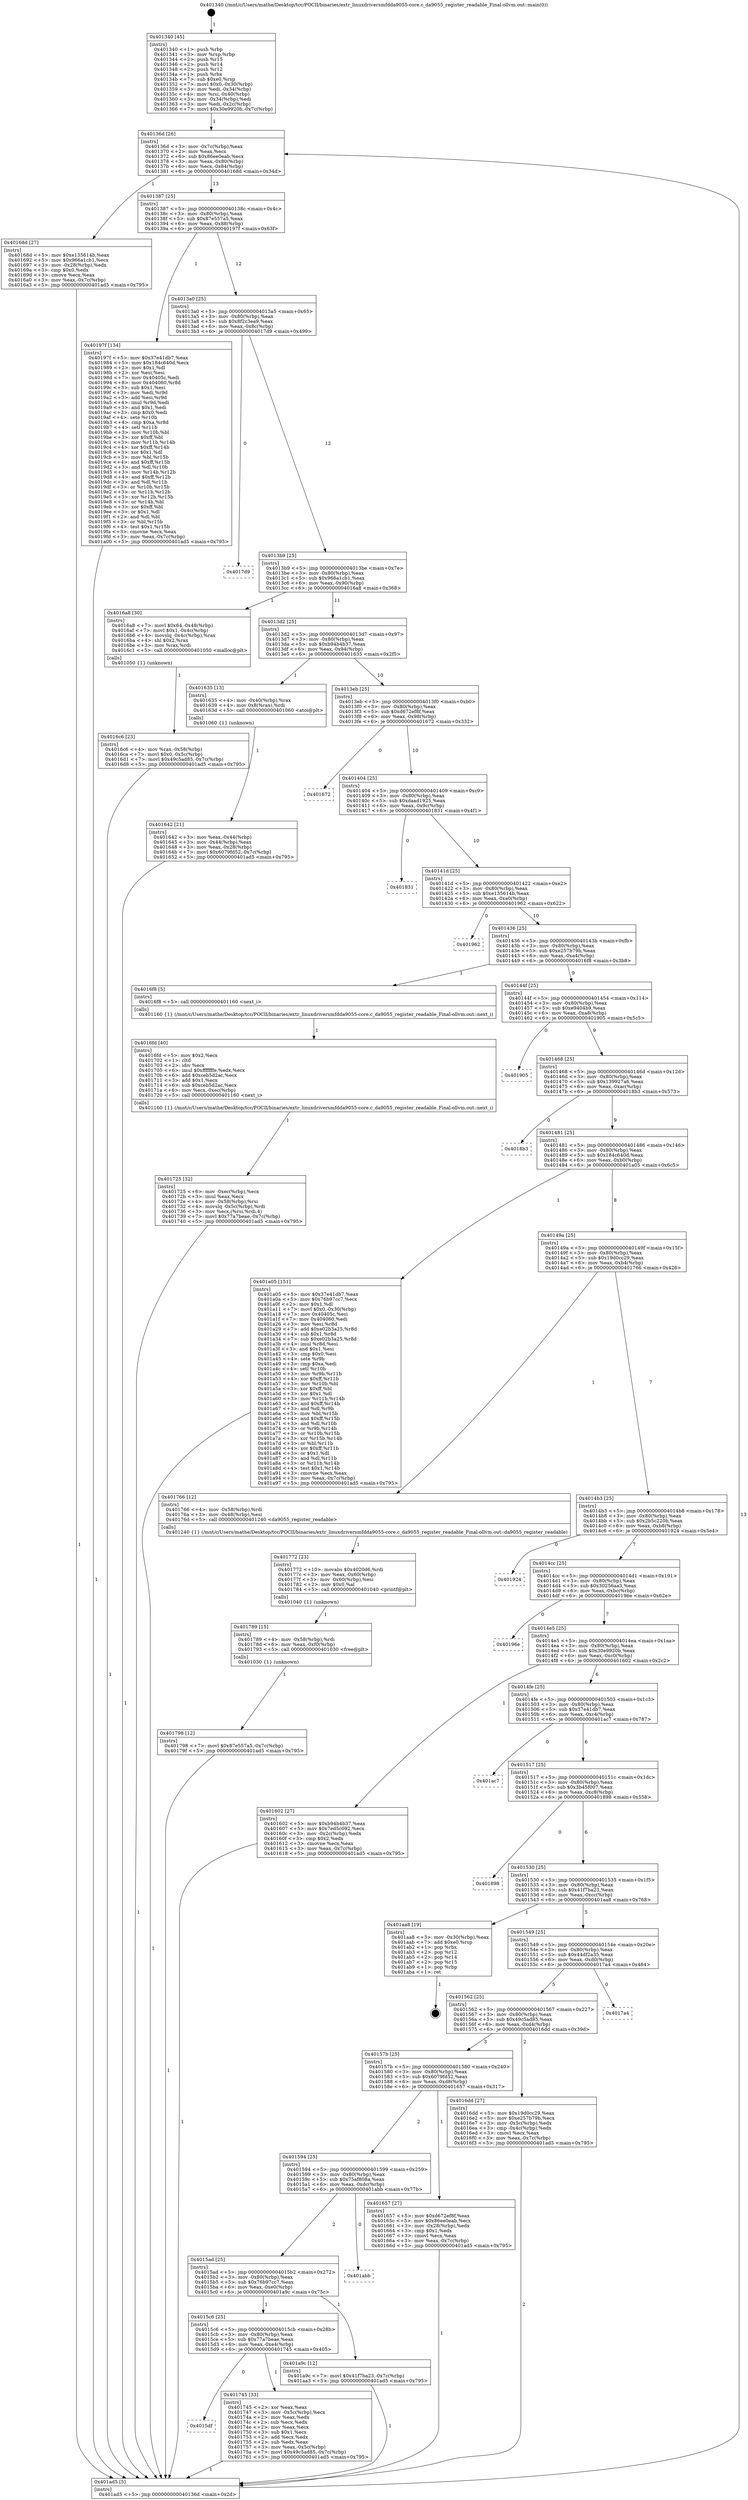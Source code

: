 digraph "0x401340" {
  label = "0x401340 (/mnt/c/Users/mathe/Desktop/tcc/POCII/binaries/extr_linuxdriversmfdda9055-core.c_da9055_register_readable_Final-ollvm.out::main(0))"
  labelloc = "t"
  node[shape=record]

  Entry [label="",width=0.3,height=0.3,shape=circle,fillcolor=black,style=filled]
  "0x40136d" [label="{
     0x40136d [26]\l
     | [instrs]\l
     &nbsp;&nbsp;0x40136d \<+3\>: mov -0x7c(%rbp),%eax\l
     &nbsp;&nbsp;0x401370 \<+2\>: mov %eax,%ecx\l
     &nbsp;&nbsp;0x401372 \<+6\>: sub $0x86ee0eab,%ecx\l
     &nbsp;&nbsp;0x401378 \<+3\>: mov %eax,-0x80(%rbp)\l
     &nbsp;&nbsp;0x40137b \<+6\>: mov %ecx,-0x84(%rbp)\l
     &nbsp;&nbsp;0x401381 \<+6\>: je 000000000040168d \<main+0x34d\>\l
  }"]
  "0x40168d" [label="{
     0x40168d [27]\l
     | [instrs]\l
     &nbsp;&nbsp;0x40168d \<+5\>: mov $0xe135614b,%eax\l
     &nbsp;&nbsp;0x401692 \<+5\>: mov $0x966a1cb1,%ecx\l
     &nbsp;&nbsp;0x401697 \<+3\>: mov -0x28(%rbp),%edx\l
     &nbsp;&nbsp;0x40169a \<+3\>: cmp $0x0,%edx\l
     &nbsp;&nbsp;0x40169d \<+3\>: cmove %ecx,%eax\l
     &nbsp;&nbsp;0x4016a0 \<+3\>: mov %eax,-0x7c(%rbp)\l
     &nbsp;&nbsp;0x4016a3 \<+5\>: jmp 0000000000401ad5 \<main+0x795\>\l
  }"]
  "0x401387" [label="{
     0x401387 [25]\l
     | [instrs]\l
     &nbsp;&nbsp;0x401387 \<+5\>: jmp 000000000040138c \<main+0x4c\>\l
     &nbsp;&nbsp;0x40138c \<+3\>: mov -0x80(%rbp),%eax\l
     &nbsp;&nbsp;0x40138f \<+5\>: sub $0x87e557a5,%eax\l
     &nbsp;&nbsp;0x401394 \<+6\>: mov %eax,-0x88(%rbp)\l
     &nbsp;&nbsp;0x40139a \<+6\>: je 000000000040197f \<main+0x63f\>\l
  }"]
  Exit [label="",width=0.3,height=0.3,shape=circle,fillcolor=black,style=filled,peripheries=2]
  "0x40197f" [label="{
     0x40197f [134]\l
     | [instrs]\l
     &nbsp;&nbsp;0x40197f \<+5\>: mov $0x37e41db7,%eax\l
     &nbsp;&nbsp;0x401984 \<+5\>: mov $0x184c640d,%ecx\l
     &nbsp;&nbsp;0x401989 \<+2\>: mov $0x1,%dl\l
     &nbsp;&nbsp;0x40198b \<+2\>: xor %esi,%esi\l
     &nbsp;&nbsp;0x40198d \<+7\>: mov 0x40405c,%edi\l
     &nbsp;&nbsp;0x401994 \<+8\>: mov 0x404060,%r8d\l
     &nbsp;&nbsp;0x40199c \<+3\>: sub $0x1,%esi\l
     &nbsp;&nbsp;0x40199f \<+3\>: mov %edi,%r9d\l
     &nbsp;&nbsp;0x4019a2 \<+3\>: add %esi,%r9d\l
     &nbsp;&nbsp;0x4019a5 \<+4\>: imul %r9d,%edi\l
     &nbsp;&nbsp;0x4019a9 \<+3\>: and $0x1,%edi\l
     &nbsp;&nbsp;0x4019ac \<+3\>: cmp $0x0,%edi\l
     &nbsp;&nbsp;0x4019af \<+4\>: sete %r10b\l
     &nbsp;&nbsp;0x4019b3 \<+4\>: cmp $0xa,%r8d\l
     &nbsp;&nbsp;0x4019b7 \<+4\>: setl %r11b\l
     &nbsp;&nbsp;0x4019bb \<+3\>: mov %r10b,%bl\l
     &nbsp;&nbsp;0x4019be \<+3\>: xor $0xff,%bl\l
     &nbsp;&nbsp;0x4019c1 \<+3\>: mov %r11b,%r14b\l
     &nbsp;&nbsp;0x4019c4 \<+4\>: xor $0xff,%r14b\l
     &nbsp;&nbsp;0x4019c8 \<+3\>: xor $0x1,%dl\l
     &nbsp;&nbsp;0x4019cb \<+3\>: mov %bl,%r15b\l
     &nbsp;&nbsp;0x4019ce \<+4\>: and $0xff,%r15b\l
     &nbsp;&nbsp;0x4019d2 \<+3\>: and %dl,%r10b\l
     &nbsp;&nbsp;0x4019d5 \<+3\>: mov %r14b,%r12b\l
     &nbsp;&nbsp;0x4019d8 \<+4\>: and $0xff,%r12b\l
     &nbsp;&nbsp;0x4019dc \<+3\>: and %dl,%r11b\l
     &nbsp;&nbsp;0x4019df \<+3\>: or %r10b,%r15b\l
     &nbsp;&nbsp;0x4019e2 \<+3\>: or %r11b,%r12b\l
     &nbsp;&nbsp;0x4019e5 \<+3\>: xor %r12b,%r15b\l
     &nbsp;&nbsp;0x4019e8 \<+3\>: or %r14b,%bl\l
     &nbsp;&nbsp;0x4019eb \<+3\>: xor $0xff,%bl\l
     &nbsp;&nbsp;0x4019ee \<+3\>: or $0x1,%dl\l
     &nbsp;&nbsp;0x4019f1 \<+2\>: and %dl,%bl\l
     &nbsp;&nbsp;0x4019f3 \<+3\>: or %bl,%r15b\l
     &nbsp;&nbsp;0x4019f6 \<+4\>: test $0x1,%r15b\l
     &nbsp;&nbsp;0x4019fa \<+3\>: cmovne %ecx,%eax\l
     &nbsp;&nbsp;0x4019fd \<+3\>: mov %eax,-0x7c(%rbp)\l
     &nbsp;&nbsp;0x401a00 \<+5\>: jmp 0000000000401ad5 \<main+0x795\>\l
  }"]
  "0x4013a0" [label="{
     0x4013a0 [25]\l
     | [instrs]\l
     &nbsp;&nbsp;0x4013a0 \<+5\>: jmp 00000000004013a5 \<main+0x65\>\l
     &nbsp;&nbsp;0x4013a5 \<+3\>: mov -0x80(%rbp),%eax\l
     &nbsp;&nbsp;0x4013a8 \<+5\>: sub $0x8f2c3ea9,%eax\l
     &nbsp;&nbsp;0x4013ad \<+6\>: mov %eax,-0x8c(%rbp)\l
     &nbsp;&nbsp;0x4013b3 \<+6\>: je 00000000004017d9 \<main+0x499\>\l
  }"]
  "0x401798" [label="{
     0x401798 [12]\l
     | [instrs]\l
     &nbsp;&nbsp;0x401798 \<+7\>: movl $0x87e557a5,-0x7c(%rbp)\l
     &nbsp;&nbsp;0x40179f \<+5\>: jmp 0000000000401ad5 \<main+0x795\>\l
  }"]
  "0x4017d9" [label="{
     0x4017d9\l
  }", style=dashed]
  "0x4013b9" [label="{
     0x4013b9 [25]\l
     | [instrs]\l
     &nbsp;&nbsp;0x4013b9 \<+5\>: jmp 00000000004013be \<main+0x7e\>\l
     &nbsp;&nbsp;0x4013be \<+3\>: mov -0x80(%rbp),%eax\l
     &nbsp;&nbsp;0x4013c1 \<+5\>: sub $0x966a1cb1,%eax\l
     &nbsp;&nbsp;0x4013c6 \<+6\>: mov %eax,-0x90(%rbp)\l
     &nbsp;&nbsp;0x4013cc \<+6\>: je 00000000004016a8 \<main+0x368\>\l
  }"]
  "0x401789" [label="{
     0x401789 [15]\l
     | [instrs]\l
     &nbsp;&nbsp;0x401789 \<+4\>: mov -0x58(%rbp),%rdi\l
     &nbsp;&nbsp;0x40178d \<+6\>: mov %eax,-0xf0(%rbp)\l
     &nbsp;&nbsp;0x401793 \<+5\>: call 0000000000401030 \<free@plt\>\l
     | [calls]\l
     &nbsp;&nbsp;0x401030 \{1\} (unknown)\l
  }"]
  "0x4016a8" [label="{
     0x4016a8 [30]\l
     | [instrs]\l
     &nbsp;&nbsp;0x4016a8 \<+7\>: movl $0x64,-0x48(%rbp)\l
     &nbsp;&nbsp;0x4016af \<+7\>: movl $0x1,-0x4c(%rbp)\l
     &nbsp;&nbsp;0x4016b6 \<+4\>: movslq -0x4c(%rbp),%rax\l
     &nbsp;&nbsp;0x4016ba \<+4\>: shl $0x2,%rax\l
     &nbsp;&nbsp;0x4016be \<+3\>: mov %rax,%rdi\l
     &nbsp;&nbsp;0x4016c1 \<+5\>: call 0000000000401050 \<malloc@plt\>\l
     | [calls]\l
     &nbsp;&nbsp;0x401050 \{1\} (unknown)\l
  }"]
  "0x4013d2" [label="{
     0x4013d2 [25]\l
     | [instrs]\l
     &nbsp;&nbsp;0x4013d2 \<+5\>: jmp 00000000004013d7 \<main+0x97\>\l
     &nbsp;&nbsp;0x4013d7 \<+3\>: mov -0x80(%rbp),%eax\l
     &nbsp;&nbsp;0x4013da \<+5\>: sub $0xb94b4b37,%eax\l
     &nbsp;&nbsp;0x4013df \<+6\>: mov %eax,-0x94(%rbp)\l
     &nbsp;&nbsp;0x4013e5 \<+6\>: je 0000000000401635 \<main+0x2f5\>\l
  }"]
  "0x401772" [label="{
     0x401772 [23]\l
     | [instrs]\l
     &nbsp;&nbsp;0x401772 \<+10\>: movabs $0x4020d6,%rdi\l
     &nbsp;&nbsp;0x40177c \<+3\>: mov %eax,-0x60(%rbp)\l
     &nbsp;&nbsp;0x40177f \<+3\>: mov -0x60(%rbp),%esi\l
     &nbsp;&nbsp;0x401782 \<+2\>: mov $0x0,%al\l
     &nbsp;&nbsp;0x401784 \<+5\>: call 0000000000401040 \<printf@plt\>\l
     | [calls]\l
     &nbsp;&nbsp;0x401040 \{1\} (unknown)\l
  }"]
  "0x401635" [label="{
     0x401635 [13]\l
     | [instrs]\l
     &nbsp;&nbsp;0x401635 \<+4\>: mov -0x40(%rbp),%rax\l
     &nbsp;&nbsp;0x401639 \<+4\>: mov 0x8(%rax),%rdi\l
     &nbsp;&nbsp;0x40163d \<+5\>: call 0000000000401060 \<atoi@plt\>\l
     | [calls]\l
     &nbsp;&nbsp;0x401060 \{1\} (unknown)\l
  }"]
  "0x4013eb" [label="{
     0x4013eb [25]\l
     | [instrs]\l
     &nbsp;&nbsp;0x4013eb \<+5\>: jmp 00000000004013f0 \<main+0xb0\>\l
     &nbsp;&nbsp;0x4013f0 \<+3\>: mov -0x80(%rbp),%eax\l
     &nbsp;&nbsp;0x4013f3 \<+5\>: sub $0xd672ef8f,%eax\l
     &nbsp;&nbsp;0x4013f8 \<+6\>: mov %eax,-0x98(%rbp)\l
     &nbsp;&nbsp;0x4013fe \<+6\>: je 0000000000401672 \<main+0x332\>\l
  }"]
  "0x4015df" [label="{
     0x4015df\l
  }", style=dashed]
  "0x401672" [label="{
     0x401672\l
  }", style=dashed]
  "0x401404" [label="{
     0x401404 [25]\l
     | [instrs]\l
     &nbsp;&nbsp;0x401404 \<+5\>: jmp 0000000000401409 \<main+0xc9\>\l
     &nbsp;&nbsp;0x401409 \<+3\>: mov -0x80(%rbp),%eax\l
     &nbsp;&nbsp;0x40140c \<+5\>: sub $0xdaad1925,%eax\l
     &nbsp;&nbsp;0x401411 \<+6\>: mov %eax,-0x9c(%rbp)\l
     &nbsp;&nbsp;0x401417 \<+6\>: je 0000000000401831 \<main+0x4f1\>\l
  }"]
  "0x401745" [label="{
     0x401745 [33]\l
     | [instrs]\l
     &nbsp;&nbsp;0x401745 \<+2\>: xor %eax,%eax\l
     &nbsp;&nbsp;0x401747 \<+3\>: mov -0x5c(%rbp),%ecx\l
     &nbsp;&nbsp;0x40174a \<+2\>: mov %eax,%edx\l
     &nbsp;&nbsp;0x40174c \<+2\>: sub %ecx,%edx\l
     &nbsp;&nbsp;0x40174e \<+2\>: mov %eax,%ecx\l
     &nbsp;&nbsp;0x401750 \<+3\>: sub $0x1,%ecx\l
     &nbsp;&nbsp;0x401753 \<+2\>: add %ecx,%edx\l
     &nbsp;&nbsp;0x401755 \<+2\>: sub %edx,%eax\l
     &nbsp;&nbsp;0x401757 \<+3\>: mov %eax,-0x5c(%rbp)\l
     &nbsp;&nbsp;0x40175a \<+7\>: movl $0x49c5ad85,-0x7c(%rbp)\l
     &nbsp;&nbsp;0x401761 \<+5\>: jmp 0000000000401ad5 \<main+0x795\>\l
  }"]
  "0x401831" [label="{
     0x401831\l
  }", style=dashed]
  "0x40141d" [label="{
     0x40141d [25]\l
     | [instrs]\l
     &nbsp;&nbsp;0x40141d \<+5\>: jmp 0000000000401422 \<main+0xe2\>\l
     &nbsp;&nbsp;0x401422 \<+3\>: mov -0x80(%rbp),%eax\l
     &nbsp;&nbsp;0x401425 \<+5\>: sub $0xe135614b,%eax\l
     &nbsp;&nbsp;0x40142a \<+6\>: mov %eax,-0xa0(%rbp)\l
     &nbsp;&nbsp;0x401430 \<+6\>: je 0000000000401962 \<main+0x622\>\l
  }"]
  "0x4015c6" [label="{
     0x4015c6 [25]\l
     | [instrs]\l
     &nbsp;&nbsp;0x4015c6 \<+5\>: jmp 00000000004015cb \<main+0x28b\>\l
     &nbsp;&nbsp;0x4015cb \<+3\>: mov -0x80(%rbp),%eax\l
     &nbsp;&nbsp;0x4015ce \<+5\>: sub $0x77a7beae,%eax\l
     &nbsp;&nbsp;0x4015d3 \<+6\>: mov %eax,-0xe4(%rbp)\l
     &nbsp;&nbsp;0x4015d9 \<+6\>: je 0000000000401745 \<main+0x405\>\l
  }"]
  "0x401962" [label="{
     0x401962\l
  }", style=dashed]
  "0x401436" [label="{
     0x401436 [25]\l
     | [instrs]\l
     &nbsp;&nbsp;0x401436 \<+5\>: jmp 000000000040143b \<main+0xfb\>\l
     &nbsp;&nbsp;0x40143b \<+3\>: mov -0x80(%rbp),%eax\l
     &nbsp;&nbsp;0x40143e \<+5\>: sub $0xe257b79b,%eax\l
     &nbsp;&nbsp;0x401443 \<+6\>: mov %eax,-0xa4(%rbp)\l
     &nbsp;&nbsp;0x401449 \<+6\>: je 00000000004016f8 \<main+0x3b8\>\l
  }"]
  "0x401a9c" [label="{
     0x401a9c [12]\l
     | [instrs]\l
     &nbsp;&nbsp;0x401a9c \<+7\>: movl $0x41f7ba23,-0x7c(%rbp)\l
     &nbsp;&nbsp;0x401aa3 \<+5\>: jmp 0000000000401ad5 \<main+0x795\>\l
  }"]
  "0x4016f8" [label="{
     0x4016f8 [5]\l
     | [instrs]\l
     &nbsp;&nbsp;0x4016f8 \<+5\>: call 0000000000401160 \<next_i\>\l
     | [calls]\l
     &nbsp;&nbsp;0x401160 \{1\} (/mnt/c/Users/mathe/Desktop/tcc/POCII/binaries/extr_linuxdriversmfdda9055-core.c_da9055_register_readable_Final-ollvm.out::next_i)\l
  }"]
  "0x40144f" [label="{
     0x40144f [25]\l
     | [instrs]\l
     &nbsp;&nbsp;0x40144f \<+5\>: jmp 0000000000401454 \<main+0x114\>\l
     &nbsp;&nbsp;0x401454 \<+3\>: mov -0x80(%rbp),%eax\l
     &nbsp;&nbsp;0x401457 \<+5\>: sub $0xe9404b9,%eax\l
     &nbsp;&nbsp;0x40145c \<+6\>: mov %eax,-0xa8(%rbp)\l
     &nbsp;&nbsp;0x401462 \<+6\>: je 0000000000401905 \<main+0x5c5\>\l
  }"]
  "0x4015ad" [label="{
     0x4015ad [25]\l
     | [instrs]\l
     &nbsp;&nbsp;0x4015ad \<+5\>: jmp 00000000004015b2 \<main+0x272\>\l
     &nbsp;&nbsp;0x4015b2 \<+3\>: mov -0x80(%rbp),%eax\l
     &nbsp;&nbsp;0x4015b5 \<+5\>: sub $0x76b97cc7,%eax\l
     &nbsp;&nbsp;0x4015ba \<+6\>: mov %eax,-0xe0(%rbp)\l
     &nbsp;&nbsp;0x4015c0 \<+6\>: je 0000000000401a9c \<main+0x75c\>\l
  }"]
  "0x401905" [label="{
     0x401905\l
  }", style=dashed]
  "0x401468" [label="{
     0x401468 [25]\l
     | [instrs]\l
     &nbsp;&nbsp;0x401468 \<+5\>: jmp 000000000040146d \<main+0x12d\>\l
     &nbsp;&nbsp;0x40146d \<+3\>: mov -0x80(%rbp),%eax\l
     &nbsp;&nbsp;0x401470 \<+5\>: sub $0x139927a6,%eax\l
     &nbsp;&nbsp;0x401475 \<+6\>: mov %eax,-0xac(%rbp)\l
     &nbsp;&nbsp;0x40147b \<+6\>: je 00000000004018b3 \<main+0x573\>\l
  }"]
  "0x401abb" [label="{
     0x401abb\l
  }", style=dashed]
  "0x4018b3" [label="{
     0x4018b3\l
  }", style=dashed]
  "0x401481" [label="{
     0x401481 [25]\l
     | [instrs]\l
     &nbsp;&nbsp;0x401481 \<+5\>: jmp 0000000000401486 \<main+0x146\>\l
     &nbsp;&nbsp;0x401486 \<+3\>: mov -0x80(%rbp),%eax\l
     &nbsp;&nbsp;0x401489 \<+5\>: sub $0x184c640d,%eax\l
     &nbsp;&nbsp;0x40148e \<+6\>: mov %eax,-0xb0(%rbp)\l
     &nbsp;&nbsp;0x401494 \<+6\>: je 0000000000401a05 \<main+0x6c5\>\l
  }"]
  "0x401725" [label="{
     0x401725 [32]\l
     | [instrs]\l
     &nbsp;&nbsp;0x401725 \<+6\>: mov -0xec(%rbp),%ecx\l
     &nbsp;&nbsp;0x40172b \<+3\>: imul %eax,%ecx\l
     &nbsp;&nbsp;0x40172e \<+4\>: mov -0x58(%rbp),%rsi\l
     &nbsp;&nbsp;0x401732 \<+4\>: movslq -0x5c(%rbp),%rdi\l
     &nbsp;&nbsp;0x401736 \<+3\>: mov %ecx,(%rsi,%rdi,4)\l
     &nbsp;&nbsp;0x401739 \<+7\>: movl $0x77a7beae,-0x7c(%rbp)\l
     &nbsp;&nbsp;0x401740 \<+5\>: jmp 0000000000401ad5 \<main+0x795\>\l
  }"]
  "0x401a05" [label="{
     0x401a05 [151]\l
     | [instrs]\l
     &nbsp;&nbsp;0x401a05 \<+5\>: mov $0x37e41db7,%eax\l
     &nbsp;&nbsp;0x401a0a \<+5\>: mov $0x76b97cc7,%ecx\l
     &nbsp;&nbsp;0x401a0f \<+2\>: mov $0x1,%dl\l
     &nbsp;&nbsp;0x401a11 \<+7\>: movl $0x0,-0x30(%rbp)\l
     &nbsp;&nbsp;0x401a18 \<+7\>: mov 0x40405c,%esi\l
     &nbsp;&nbsp;0x401a1f \<+7\>: mov 0x404060,%edi\l
     &nbsp;&nbsp;0x401a26 \<+3\>: mov %esi,%r8d\l
     &nbsp;&nbsp;0x401a29 \<+7\>: add $0xe02b3a25,%r8d\l
     &nbsp;&nbsp;0x401a30 \<+4\>: sub $0x1,%r8d\l
     &nbsp;&nbsp;0x401a34 \<+7\>: sub $0xe02b3a25,%r8d\l
     &nbsp;&nbsp;0x401a3b \<+4\>: imul %r8d,%esi\l
     &nbsp;&nbsp;0x401a3f \<+3\>: and $0x1,%esi\l
     &nbsp;&nbsp;0x401a42 \<+3\>: cmp $0x0,%esi\l
     &nbsp;&nbsp;0x401a45 \<+4\>: sete %r9b\l
     &nbsp;&nbsp;0x401a49 \<+3\>: cmp $0xa,%edi\l
     &nbsp;&nbsp;0x401a4c \<+4\>: setl %r10b\l
     &nbsp;&nbsp;0x401a50 \<+3\>: mov %r9b,%r11b\l
     &nbsp;&nbsp;0x401a53 \<+4\>: xor $0xff,%r11b\l
     &nbsp;&nbsp;0x401a57 \<+3\>: mov %r10b,%bl\l
     &nbsp;&nbsp;0x401a5a \<+3\>: xor $0xff,%bl\l
     &nbsp;&nbsp;0x401a5d \<+3\>: xor $0x1,%dl\l
     &nbsp;&nbsp;0x401a60 \<+3\>: mov %r11b,%r14b\l
     &nbsp;&nbsp;0x401a63 \<+4\>: and $0xff,%r14b\l
     &nbsp;&nbsp;0x401a67 \<+3\>: and %dl,%r9b\l
     &nbsp;&nbsp;0x401a6a \<+3\>: mov %bl,%r15b\l
     &nbsp;&nbsp;0x401a6d \<+4\>: and $0xff,%r15b\l
     &nbsp;&nbsp;0x401a71 \<+3\>: and %dl,%r10b\l
     &nbsp;&nbsp;0x401a74 \<+3\>: or %r9b,%r14b\l
     &nbsp;&nbsp;0x401a77 \<+3\>: or %r10b,%r15b\l
     &nbsp;&nbsp;0x401a7a \<+3\>: xor %r15b,%r14b\l
     &nbsp;&nbsp;0x401a7d \<+3\>: or %bl,%r11b\l
     &nbsp;&nbsp;0x401a80 \<+4\>: xor $0xff,%r11b\l
     &nbsp;&nbsp;0x401a84 \<+3\>: or $0x1,%dl\l
     &nbsp;&nbsp;0x401a87 \<+3\>: and %dl,%r11b\l
     &nbsp;&nbsp;0x401a8a \<+3\>: or %r11b,%r14b\l
     &nbsp;&nbsp;0x401a8d \<+4\>: test $0x1,%r14b\l
     &nbsp;&nbsp;0x401a91 \<+3\>: cmovne %ecx,%eax\l
     &nbsp;&nbsp;0x401a94 \<+3\>: mov %eax,-0x7c(%rbp)\l
     &nbsp;&nbsp;0x401a97 \<+5\>: jmp 0000000000401ad5 \<main+0x795\>\l
  }"]
  "0x40149a" [label="{
     0x40149a [25]\l
     | [instrs]\l
     &nbsp;&nbsp;0x40149a \<+5\>: jmp 000000000040149f \<main+0x15f\>\l
     &nbsp;&nbsp;0x40149f \<+3\>: mov -0x80(%rbp),%eax\l
     &nbsp;&nbsp;0x4014a2 \<+5\>: sub $0x19d0cc29,%eax\l
     &nbsp;&nbsp;0x4014a7 \<+6\>: mov %eax,-0xb4(%rbp)\l
     &nbsp;&nbsp;0x4014ad \<+6\>: je 0000000000401766 \<main+0x426\>\l
  }"]
  "0x4016fd" [label="{
     0x4016fd [40]\l
     | [instrs]\l
     &nbsp;&nbsp;0x4016fd \<+5\>: mov $0x2,%ecx\l
     &nbsp;&nbsp;0x401702 \<+1\>: cltd\l
     &nbsp;&nbsp;0x401703 \<+2\>: idiv %ecx\l
     &nbsp;&nbsp;0x401705 \<+6\>: imul $0xfffffffe,%edx,%ecx\l
     &nbsp;&nbsp;0x40170b \<+6\>: add $0xceb5d2ac,%ecx\l
     &nbsp;&nbsp;0x401711 \<+3\>: add $0x1,%ecx\l
     &nbsp;&nbsp;0x401714 \<+6\>: sub $0xceb5d2ac,%ecx\l
     &nbsp;&nbsp;0x40171a \<+6\>: mov %ecx,-0xec(%rbp)\l
     &nbsp;&nbsp;0x401720 \<+5\>: call 0000000000401160 \<next_i\>\l
     | [calls]\l
     &nbsp;&nbsp;0x401160 \{1\} (/mnt/c/Users/mathe/Desktop/tcc/POCII/binaries/extr_linuxdriversmfdda9055-core.c_da9055_register_readable_Final-ollvm.out::next_i)\l
  }"]
  "0x401766" [label="{
     0x401766 [12]\l
     | [instrs]\l
     &nbsp;&nbsp;0x401766 \<+4\>: mov -0x58(%rbp),%rdi\l
     &nbsp;&nbsp;0x40176a \<+3\>: mov -0x48(%rbp),%esi\l
     &nbsp;&nbsp;0x40176d \<+5\>: call 0000000000401240 \<da9055_register_readable\>\l
     | [calls]\l
     &nbsp;&nbsp;0x401240 \{1\} (/mnt/c/Users/mathe/Desktop/tcc/POCII/binaries/extr_linuxdriversmfdda9055-core.c_da9055_register_readable_Final-ollvm.out::da9055_register_readable)\l
  }"]
  "0x4014b3" [label="{
     0x4014b3 [25]\l
     | [instrs]\l
     &nbsp;&nbsp;0x4014b3 \<+5\>: jmp 00000000004014b8 \<main+0x178\>\l
     &nbsp;&nbsp;0x4014b8 \<+3\>: mov -0x80(%rbp),%eax\l
     &nbsp;&nbsp;0x4014bb \<+5\>: sub $0x2b5c220b,%eax\l
     &nbsp;&nbsp;0x4014c0 \<+6\>: mov %eax,-0xb8(%rbp)\l
     &nbsp;&nbsp;0x4014c6 \<+6\>: je 0000000000401924 \<main+0x5e4\>\l
  }"]
  "0x4016c6" [label="{
     0x4016c6 [23]\l
     | [instrs]\l
     &nbsp;&nbsp;0x4016c6 \<+4\>: mov %rax,-0x58(%rbp)\l
     &nbsp;&nbsp;0x4016ca \<+7\>: movl $0x0,-0x5c(%rbp)\l
     &nbsp;&nbsp;0x4016d1 \<+7\>: movl $0x49c5ad85,-0x7c(%rbp)\l
     &nbsp;&nbsp;0x4016d8 \<+5\>: jmp 0000000000401ad5 \<main+0x795\>\l
  }"]
  "0x401924" [label="{
     0x401924\l
  }", style=dashed]
  "0x4014cc" [label="{
     0x4014cc [25]\l
     | [instrs]\l
     &nbsp;&nbsp;0x4014cc \<+5\>: jmp 00000000004014d1 \<main+0x191\>\l
     &nbsp;&nbsp;0x4014d1 \<+3\>: mov -0x80(%rbp),%eax\l
     &nbsp;&nbsp;0x4014d4 \<+5\>: sub $0x30256aa3,%eax\l
     &nbsp;&nbsp;0x4014d9 \<+6\>: mov %eax,-0xbc(%rbp)\l
     &nbsp;&nbsp;0x4014df \<+6\>: je 000000000040196e \<main+0x62e\>\l
  }"]
  "0x401594" [label="{
     0x401594 [25]\l
     | [instrs]\l
     &nbsp;&nbsp;0x401594 \<+5\>: jmp 0000000000401599 \<main+0x259\>\l
     &nbsp;&nbsp;0x401599 \<+3\>: mov -0x80(%rbp),%eax\l
     &nbsp;&nbsp;0x40159c \<+5\>: sub $0x75af808a,%eax\l
     &nbsp;&nbsp;0x4015a1 \<+6\>: mov %eax,-0xdc(%rbp)\l
     &nbsp;&nbsp;0x4015a7 \<+6\>: je 0000000000401abb \<main+0x77b\>\l
  }"]
  "0x40196e" [label="{
     0x40196e\l
  }", style=dashed]
  "0x4014e5" [label="{
     0x4014e5 [25]\l
     | [instrs]\l
     &nbsp;&nbsp;0x4014e5 \<+5\>: jmp 00000000004014ea \<main+0x1aa\>\l
     &nbsp;&nbsp;0x4014ea \<+3\>: mov -0x80(%rbp),%eax\l
     &nbsp;&nbsp;0x4014ed \<+5\>: sub $0x30e9920b,%eax\l
     &nbsp;&nbsp;0x4014f2 \<+6\>: mov %eax,-0xc0(%rbp)\l
     &nbsp;&nbsp;0x4014f8 \<+6\>: je 0000000000401602 \<main+0x2c2\>\l
  }"]
  "0x401657" [label="{
     0x401657 [27]\l
     | [instrs]\l
     &nbsp;&nbsp;0x401657 \<+5\>: mov $0xd672ef8f,%eax\l
     &nbsp;&nbsp;0x40165c \<+5\>: mov $0x86ee0eab,%ecx\l
     &nbsp;&nbsp;0x401661 \<+3\>: mov -0x28(%rbp),%edx\l
     &nbsp;&nbsp;0x401664 \<+3\>: cmp $0x1,%edx\l
     &nbsp;&nbsp;0x401667 \<+3\>: cmovl %ecx,%eax\l
     &nbsp;&nbsp;0x40166a \<+3\>: mov %eax,-0x7c(%rbp)\l
     &nbsp;&nbsp;0x40166d \<+5\>: jmp 0000000000401ad5 \<main+0x795\>\l
  }"]
  "0x401602" [label="{
     0x401602 [27]\l
     | [instrs]\l
     &nbsp;&nbsp;0x401602 \<+5\>: mov $0xb94b4b37,%eax\l
     &nbsp;&nbsp;0x401607 \<+5\>: mov $0x7ed5c092,%ecx\l
     &nbsp;&nbsp;0x40160c \<+3\>: mov -0x2c(%rbp),%edx\l
     &nbsp;&nbsp;0x40160f \<+3\>: cmp $0x2,%edx\l
     &nbsp;&nbsp;0x401612 \<+3\>: cmovne %ecx,%eax\l
     &nbsp;&nbsp;0x401615 \<+3\>: mov %eax,-0x7c(%rbp)\l
     &nbsp;&nbsp;0x401618 \<+5\>: jmp 0000000000401ad5 \<main+0x795\>\l
  }"]
  "0x4014fe" [label="{
     0x4014fe [25]\l
     | [instrs]\l
     &nbsp;&nbsp;0x4014fe \<+5\>: jmp 0000000000401503 \<main+0x1c3\>\l
     &nbsp;&nbsp;0x401503 \<+3\>: mov -0x80(%rbp),%eax\l
     &nbsp;&nbsp;0x401506 \<+5\>: sub $0x37e41db7,%eax\l
     &nbsp;&nbsp;0x40150b \<+6\>: mov %eax,-0xc4(%rbp)\l
     &nbsp;&nbsp;0x401511 \<+6\>: je 0000000000401ac7 \<main+0x787\>\l
  }"]
  "0x401ad5" [label="{
     0x401ad5 [5]\l
     | [instrs]\l
     &nbsp;&nbsp;0x401ad5 \<+5\>: jmp 000000000040136d \<main+0x2d\>\l
  }"]
  "0x401340" [label="{
     0x401340 [45]\l
     | [instrs]\l
     &nbsp;&nbsp;0x401340 \<+1\>: push %rbp\l
     &nbsp;&nbsp;0x401341 \<+3\>: mov %rsp,%rbp\l
     &nbsp;&nbsp;0x401344 \<+2\>: push %r15\l
     &nbsp;&nbsp;0x401346 \<+2\>: push %r14\l
     &nbsp;&nbsp;0x401348 \<+2\>: push %r12\l
     &nbsp;&nbsp;0x40134a \<+1\>: push %rbx\l
     &nbsp;&nbsp;0x40134b \<+7\>: sub $0xe0,%rsp\l
     &nbsp;&nbsp;0x401352 \<+7\>: movl $0x0,-0x30(%rbp)\l
     &nbsp;&nbsp;0x401359 \<+3\>: mov %edi,-0x34(%rbp)\l
     &nbsp;&nbsp;0x40135c \<+4\>: mov %rsi,-0x40(%rbp)\l
     &nbsp;&nbsp;0x401360 \<+3\>: mov -0x34(%rbp),%edi\l
     &nbsp;&nbsp;0x401363 \<+3\>: mov %edi,-0x2c(%rbp)\l
     &nbsp;&nbsp;0x401366 \<+7\>: movl $0x30e9920b,-0x7c(%rbp)\l
  }"]
  "0x401642" [label="{
     0x401642 [21]\l
     | [instrs]\l
     &nbsp;&nbsp;0x401642 \<+3\>: mov %eax,-0x44(%rbp)\l
     &nbsp;&nbsp;0x401645 \<+3\>: mov -0x44(%rbp),%eax\l
     &nbsp;&nbsp;0x401648 \<+3\>: mov %eax,-0x28(%rbp)\l
     &nbsp;&nbsp;0x40164b \<+7\>: movl $0x6079fd52,-0x7c(%rbp)\l
     &nbsp;&nbsp;0x401652 \<+5\>: jmp 0000000000401ad5 \<main+0x795\>\l
  }"]
  "0x40157b" [label="{
     0x40157b [25]\l
     | [instrs]\l
     &nbsp;&nbsp;0x40157b \<+5\>: jmp 0000000000401580 \<main+0x240\>\l
     &nbsp;&nbsp;0x401580 \<+3\>: mov -0x80(%rbp),%eax\l
     &nbsp;&nbsp;0x401583 \<+5\>: sub $0x6079fd52,%eax\l
     &nbsp;&nbsp;0x401588 \<+6\>: mov %eax,-0xd8(%rbp)\l
     &nbsp;&nbsp;0x40158e \<+6\>: je 0000000000401657 \<main+0x317\>\l
  }"]
  "0x401ac7" [label="{
     0x401ac7\l
  }", style=dashed]
  "0x401517" [label="{
     0x401517 [25]\l
     | [instrs]\l
     &nbsp;&nbsp;0x401517 \<+5\>: jmp 000000000040151c \<main+0x1dc\>\l
     &nbsp;&nbsp;0x40151c \<+3\>: mov -0x80(%rbp),%eax\l
     &nbsp;&nbsp;0x40151f \<+5\>: sub $0x3b45f007,%eax\l
     &nbsp;&nbsp;0x401524 \<+6\>: mov %eax,-0xc8(%rbp)\l
     &nbsp;&nbsp;0x40152a \<+6\>: je 0000000000401898 \<main+0x558\>\l
  }"]
  "0x4016dd" [label="{
     0x4016dd [27]\l
     | [instrs]\l
     &nbsp;&nbsp;0x4016dd \<+5\>: mov $0x19d0cc29,%eax\l
     &nbsp;&nbsp;0x4016e2 \<+5\>: mov $0xe257b79b,%ecx\l
     &nbsp;&nbsp;0x4016e7 \<+3\>: mov -0x5c(%rbp),%edx\l
     &nbsp;&nbsp;0x4016ea \<+3\>: cmp -0x4c(%rbp),%edx\l
     &nbsp;&nbsp;0x4016ed \<+3\>: cmovl %ecx,%eax\l
     &nbsp;&nbsp;0x4016f0 \<+3\>: mov %eax,-0x7c(%rbp)\l
     &nbsp;&nbsp;0x4016f3 \<+5\>: jmp 0000000000401ad5 \<main+0x795\>\l
  }"]
  "0x401898" [label="{
     0x401898\l
  }", style=dashed]
  "0x401530" [label="{
     0x401530 [25]\l
     | [instrs]\l
     &nbsp;&nbsp;0x401530 \<+5\>: jmp 0000000000401535 \<main+0x1f5\>\l
     &nbsp;&nbsp;0x401535 \<+3\>: mov -0x80(%rbp),%eax\l
     &nbsp;&nbsp;0x401538 \<+5\>: sub $0x41f7ba23,%eax\l
     &nbsp;&nbsp;0x40153d \<+6\>: mov %eax,-0xcc(%rbp)\l
     &nbsp;&nbsp;0x401543 \<+6\>: je 0000000000401aa8 \<main+0x768\>\l
  }"]
  "0x401562" [label="{
     0x401562 [25]\l
     | [instrs]\l
     &nbsp;&nbsp;0x401562 \<+5\>: jmp 0000000000401567 \<main+0x227\>\l
     &nbsp;&nbsp;0x401567 \<+3\>: mov -0x80(%rbp),%eax\l
     &nbsp;&nbsp;0x40156a \<+5\>: sub $0x49c5ad85,%eax\l
     &nbsp;&nbsp;0x40156f \<+6\>: mov %eax,-0xd4(%rbp)\l
     &nbsp;&nbsp;0x401575 \<+6\>: je 00000000004016dd \<main+0x39d\>\l
  }"]
  "0x401aa8" [label="{
     0x401aa8 [19]\l
     | [instrs]\l
     &nbsp;&nbsp;0x401aa8 \<+3\>: mov -0x30(%rbp),%eax\l
     &nbsp;&nbsp;0x401aab \<+7\>: add $0xe0,%rsp\l
     &nbsp;&nbsp;0x401ab2 \<+1\>: pop %rbx\l
     &nbsp;&nbsp;0x401ab3 \<+2\>: pop %r12\l
     &nbsp;&nbsp;0x401ab5 \<+2\>: pop %r14\l
     &nbsp;&nbsp;0x401ab7 \<+2\>: pop %r15\l
     &nbsp;&nbsp;0x401ab9 \<+1\>: pop %rbp\l
     &nbsp;&nbsp;0x401aba \<+1\>: ret\l
  }"]
  "0x401549" [label="{
     0x401549 [25]\l
     | [instrs]\l
     &nbsp;&nbsp;0x401549 \<+5\>: jmp 000000000040154e \<main+0x20e\>\l
     &nbsp;&nbsp;0x40154e \<+3\>: mov -0x80(%rbp),%eax\l
     &nbsp;&nbsp;0x401551 \<+5\>: sub $0x44df2a35,%eax\l
     &nbsp;&nbsp;0x401556 \<+6\>: mov %eax,-0xd0(%rbp)\l
     &nbsp;&nbsp;0x40155c \<+6\>: je 00000000004017a4 \<main+0x464\>\l
  }"]
  "0x4017a4" [label="{
     0x4017a4\l
  }", style=dashed]
  Entry -> "0x401340" [label=" 1"]
  "0x40136d" -> "0x40168d" [label=" 1"]
  "0x40136d" -> "0x401387" [label=" 13"]
  "0x401aa8" -> Exit [label=" 1"]
  "0x401387" -> "0x40197f" [label=" 1"]
  "0x401387" -> "0x4013a0" [label=" 12"]
  "0x401a9c" -> "0x401ad5" [label=" 1"]
  "0x4013a0" -> "0x4017d9" [label=" 0"]
  "0x4013a0" -> "0x4013b9" [label=" 12"]
  "0x401a05" -> "0x401ad5" [label=" 1"]
  "0x4013b9" -> "0x4016a8" [label=" 1"]
  "0x4013b9" -> "0x4013d2" [label=" 11"]
  "0x40197f" -> "0x401ad5" [label=" 1"]
  "0x4013d2" -> "0x401635" [label=" 1"]
  "0x4013d2" -> "0x4013eb" [label=" 10"]
  "0x401798" -> "0x401ad5" [label=" 1"]
  "0x4013eb" -> "0x401672" [label=" 0"]
  "0x4013eb" -> "0x401404" [label=" 10"]
  "0x401789" -> "0x401798" [label=" 1"]
  "0x401404" -> "0x401831" [label=" 0"]
  "0x401404" -> "0x40141d" [label=" 10"]
  "0x401772" -> "0x401789" [label=" 1"]
  "0x40141d" -> "0x401962" [label=" 0"]
  "0x40141d" -> "0x401436" [label=" 10"]
  "0x401745" -> "0x401ad5" [label=" 1"]
  "0x401436" -> "0x4016f8" [label=" 1"]
  "0x401436" -> "0x40144f" [label=" 9"]
  "0x4015c6" -> "0x4015df" [label=" 0"]
  "0x40144f" -> "0x401905" [label=" 0"]
  "0x40144f" -> "0x401468" [label=" 9"]
  "0x401766" -> "0x401772" [label=" 1"]
  "0x401468" -> "0x4018b3" [label=" 0"]
  "0x401468" -> "0x401481" [label=" 9"]
  "0x4015ad" -> "0x4015c6" [label=" 1"]
  "0x401481" -> "0x401a05" [label=" 1"]
  "0x401481" -> "0x40149a" [label=" 8"]
  "0x4015c6" -> "0x401745" [label=" 1"]
  "0x40149a" -> "0x401766" [label=" 1"]
  "0x40149a" -> "0x4014b3" [label=" 7"]
  "0x401594" -> "0x4015ad" [label=" 2"]
  "0x4014b3" -> "0x401924" [label=" 0"]
  "0x4014b3" -> "0x4014cc" [label=" 7"]
  "0x401594" -> "0x401abb" [label=" 0"]
  "0x4014cc" -> "0x40196e" [label=" 0"]
  "0x4014cc" -> "0x4014e5" [label=" 7"]
  "0x4015ad" -> "0x401a9c" [label=" 1"]
  "0x4014e5" -> "0x401602" [label=" 1"]
  "0x4014e5" -> "0x4014fe" [label=" 6"]
  "0x401602" -> "0x401ad5" [label=" 1"]
  "0x401340" -> "0x40136d" [label=" 1"]
  "0x401ad5" -> "0x40136d" [label=" 13"]
  "0x401635" -> "0x401642" [label=" 1"]
  "0x401642" -> "0x401ad5" [label=" 1"]
  "0x401725" -> "0x401ad5" [label=" 1"]
  "0x4014fe" -> "0x401ac7" [label=" 0"]
  "0x4014fe" -> "0x401517" [label=" 6"]
  "0x4016f8" -> "0x4016fd" [label=" 1"]
  "0x401517" -> "0x401898" [label=" 0"]
  "0x401517" -> "0x401530" [label=" 6"]
  "0x4016dd" -> "0x401ad5" [label=" 2"]
  "0x401530" -> "0x401aa8" [label=" 1"]
  "0x401530" -> "0x401549" [label=" 5"]
  "0x4016a8" -> "0x4016c6" [label=" 1"]
  "0x401549" -> "0x4017a4" [label=" 0"]
  "0x401549" -> "0x401562" [label=" 5"]
  "0x4016c6" -> "0x401ad5" [label=" 1"]
  "0x401562" -> "0x4016dd" [label=" 2"]
  "0x401562" -> "0x40157b" [label=" 3"]
  "0x4016fd" -> "0x401725" [label=" 1"]
  "0x40157b" -> "0x401657" [label=" 1"]
  "0x40157b" -> "0x401594" [label=" 2"]
  "0x401657" -> "0x401ad5" [label=" 1"]
  "0x40168d" -> "0x401ad5" [label=" 1"]
}
